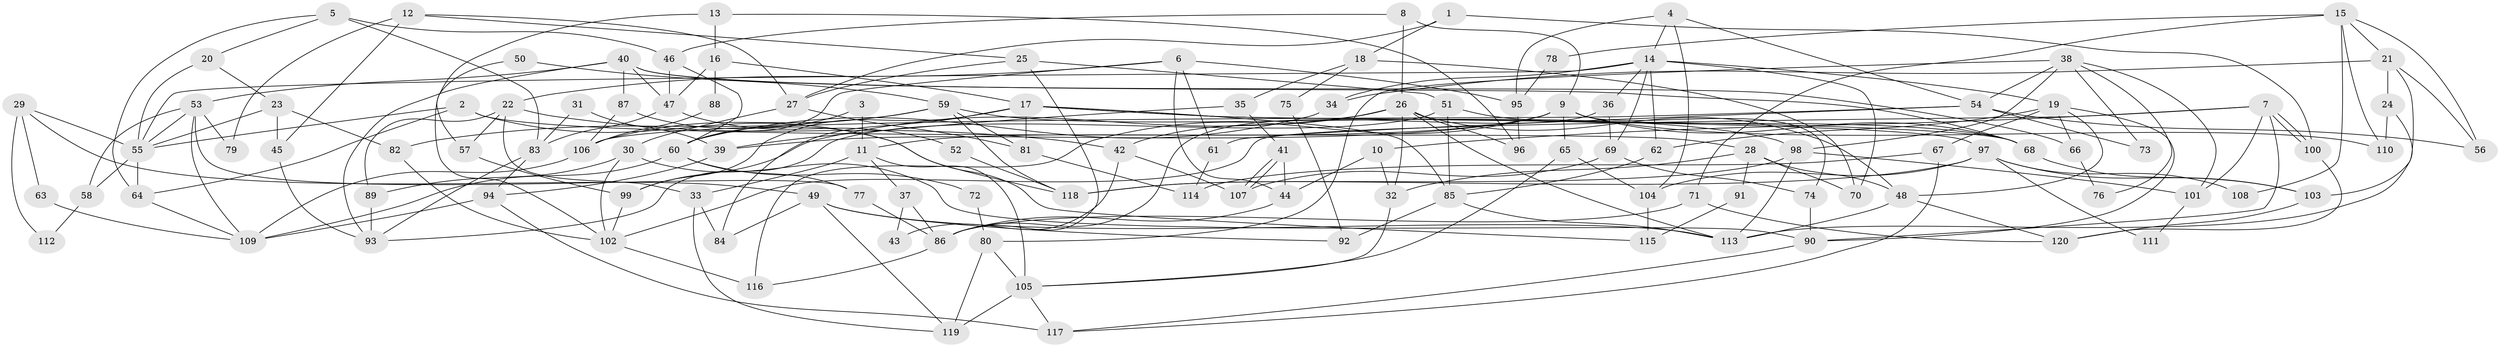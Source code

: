 // Generated by graph-tools (version 1.1) at 2025/52/03/09/25 04:52:00]
// undirected, 120 vertices, 240 edges
graph export_dot {
graph [start="1"]
  node [color=gray90,style=filled];
  1;
  2;
  3;
  4;
  5;
  6;
  7;
  8;
  9;
  10;
  11;
  12;
  13;
  14;
  15;
  16;
  17;
  18;
  19;
  20;
  21;
  22;
  23;
  24;
  25;
  26;
  27;
  28;
  29;
  30;
  31;
  32;
  33;
  34;
  35;
  36;
  37;
  38;
  39;
  40;
  41;
  42;
  43;
  44;
  45;
  46;
  47;
  48;
  49;
  50;
  51;
  52;
  53;
  54;
  55;
  56;
  57;
  58;
  59;
  60;
  61;
  62;
  63;
  64;
  65;
  66;
  67;
  68;
  69;
  70;
  71;
  72;
  73;
  74;
  75;
  76;
  77;
  78;
  79;
  80;
  81;
  82;
  83;
  84;
  85;
  86;
  87;
  88;
  89;
  90;
  91;
  92;
  93;
  94;
  95;
  96;
  97;
  98;
  99;
  100;
  101;
  102;
  103;
  104;
  105;
  106;
  107;
  108;
  109;
  110;
  111;
  112;
  113;
  114;
  115;
  116;
  117;
  118;
  119;
  120;
  1 -- 100;
  1 -- 18;
  1 -- 27;
  2 -- 55;
  2 -- 118;
  2 -- 28;
  2 -- 64;
  3 -- 11;
  3 -- 60;
  4 -- 14;
  4 -- 54;
  4 -- 95;
  4 -- 104;
  5 -- 20;
  5 -- 46;
  5 -- 64;
  5 -- 83;
  6 -- 60;
  6 -- 22;
  6 -- 44;
  6 -- 61;
  6 -- 95;
  7 -- 102;
  7 -- 100;
  7 -- 100;
  7 -- 10;
  7 -- 90;
  7 -- 101;
  8 -- 26;
  8 -- 9;
  8 -- 46;
  9 -- 68;
  9 -- 65;
  9 -- 11;
  9 -- 39;
  9 -- 74;
  9 -- 110;
  9 -- 116;
  10 -- 32;
  10 -- 44;
  11 -- 105;
  11 -- 33;
  11 -- 37;
  12 -- 45;
  12 -- 25;
  12 -- 27;
  12 -- 79;
  13 -- 96;
  13 -- 57;
  13 -- 16;
  14 -- 19;
  14 -- 34;
  14 -- 36;
  14 -- 55;
  14 -- 62;
  14 -- 69;
  14 -- 70;
  15 -- 110;
  15 -- 71;
  15 -- 21;
  15 -- 56;
  15 -- 78;
  15 -- 108;
  16 -- 47;
  16 -- 17;
  16 -- 88;
  17 -- 84;
  17 -- 68;
  17 -- 81;
  17 -- 85;
  17 -- 97;
  17 -- 99;
  18 -- 70;
  18 -- 35;
  18 -- 75;
  19 -- 48;
  19 -- 90;
  19 -- 62;
  19 -- 66;
  19 -- 67;
  20 -- 55;
  20 -- 23;
  21 -- 56;
  21 -- 24;
  21 -- 34;
  21 -- 103;
  22 -- 42;
  22 -- 89;
  22 -- 33;
  22 -- 57;
  23 -- 55;
  23 -- 82;
  23 -- 45;
  24 -- 113;
  24 -- 110;
  25 -- 27;
  25 -- 51;
  25 -- 86;
  26 -- 99;
  26 -- 32;
  26 -- 42;
  26 -- 48;
  26 -- 96;
  26 -- 113;
  27 -- 30;
  27 -- 81;
  28 -- 48;
  28 -- 32;
  28 -- 70;
  28 -- 91;
  29 -- 55;
  29 -- 49;
  29 -- 63;
  29 -- 112;
  30 -- 90;
  30 -- 89;
  30 -- 102;
  31 -- 39;
  31 -- 83;
  32 -- 105;
  33 -- 84;
  33 -- 119;
  34 -- 60;
  35 -- 39;
  35 -- 41;
  36 -- 86;
  36 -- 69;
  37 -- 86;
  37 -- 43;
  38 -- 98;
  38 -- 101;
  38 -- 54;
  38 -- 73;
  38 -- 76;
  38 -- 80;
  39 -- 94;
  40 -- 68;
  40 -- 53;
  40 -- 47;
  40 -- 66;
  40 -- 87;
  40 -- 93;
  41 -- 44;
  41 -- 107;
  41 -- 107;
  42 -- 107;
  42 -- 43;
  44 -- 86;
  45 -- 93;
  46 -- 60;
  46 -- 47;
  47 -- 52;
  47 -- 83;
  48 -- 113;
  48 -- 120;
  49 -- 113;
  49 -- 119;
  49 -- 84;
  49 -- 92;
  50 -- 102;
  50 -- 59;
  51 -- 93;
  51 -- 85;
  51 -- 68;
  52 -- 118;
  53 -- 109;
  53 -- 55;
  53 -- 58;
  53 -- 77;
  53 -- 79;
  54 -- 106;
  54 -- 56;
  54 -- 61;
  54 -- 73;
  55 -- 64;
  55 -- 58;
  57 -- 99;
  58 -- 112;
  59 -- 81;
  59 -- 118;
  59 -- 82;
  59 -- 98;
  59 -- 106;
  60 -- 109;
  60 -- 77;
  60 -- 72;
  61 -- 114;
  62 -- 85;
  63 -- 109;
  64 -- 109;
  65 -- 104;
  65 -- 105;
  66 -- 76;
  67 -- 114;
  67 -- 117;
  68 -- 103;
  69 -- 74;
  69 -- 107;
  71 -- 86;
  71 -- 120;
  72 -- 80;
  74 -- 90;
  75 -- 92;
  77 -- 86;
  78 -- 95;
  80 -- 119;
  80 -- 105;
  81 -- 114;
  82 -- 102;
  83 -- 93;
  83 -- 94;
  85 -- 92;
  85 -- 113;
  86 -- 116;
  87 -- 106;
  87 -- 115;
  88 -- 106;
  89 -- 93;
  90 -- 117;
  91 -- 115;
  94 -- 117;
  94 -- 109;
  95 -- 96;
  97 -- 103;
  97 -- 104;
  97 -- 108;
  97 -- 111;
  97 -- 118;
  98 -- 113;
  98 -- 101;
  98 -- 118;
  99 -- 102;
  100 -- 120;
  101 -- 111;
  102 -- 116;
  103 -- 120;
  104 -- 115;
  105 -- 117;
  105 -- 119;
  106 -- 109;
}
